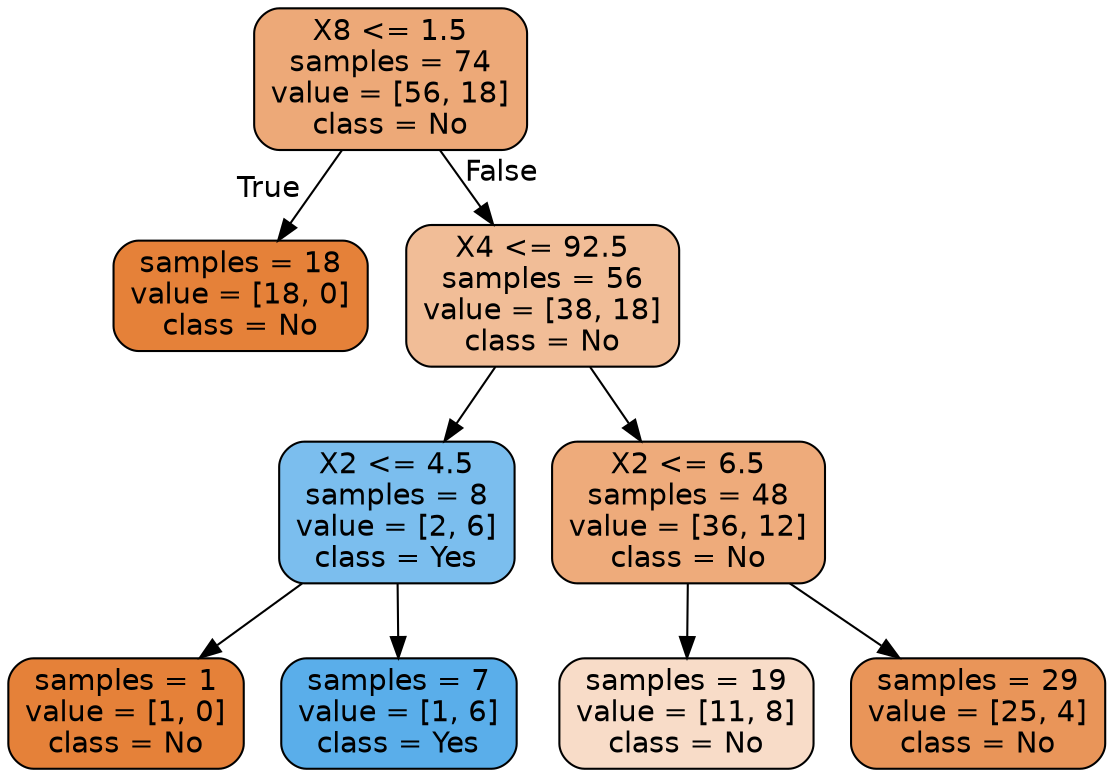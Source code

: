 digraph Tree {
node [shape=box, style="filled, rounded", color="black", fontname=helvetica] ;
edge [fontname=helvetica] ;
0 [label="X8 <= 1.5\nsamples = 74\nvalue = [56, 18]\nclass = No", fillcolor="#e58139ad"] ;
1 [label="samples = 18\nvalue = [18, 0]\nclass = No", fillcolor="#e58139ff"] ;
0 -> 1 [labeldistance=2.5, labelangle=45, headlabel="True"] ;
2 [label="X4 <= 92.5\nsamples = 56\nvalue = [38, 18]\nclass = No", fillcolor="#e5813986"] ;
0 -> 2 [labeldistance=2.5, labelangle=-45, headlabel="False"] ;
3 [label="X2 <= 4.5\nsamples = 8\nvalue = [2, 6]\nclass = Yes", fillcolor="#399de5aa"] ;
2 -> 3 ;
4 [label="samples = 1\nvalue = [1, 0]\nclass = No", fillcolor="#e58139ff"] ;
3 -> 4 ;
5 [label="samples = 7\nvalue = [1, 6]\nclass = Yes", fillcolor="#399de5d4"] ;
3 -> 5 ;
6 [label="X2 <= 6.5\nsamples = 48\nvalue = [36, 12]\nclass = No", fillcolor="#e58139aa"] ;
2 -> 6 ;
7 [label="samples = 19\nvalue = [11, 8]\nclass = No", fillcolor="#e5813946"] ;
6 -> 7 ;
8 [label="samples = 29\nvalue = [25, 4]\nclass = No", fillcolor="#e58139d6"] ;
6 -> 8 ;
}